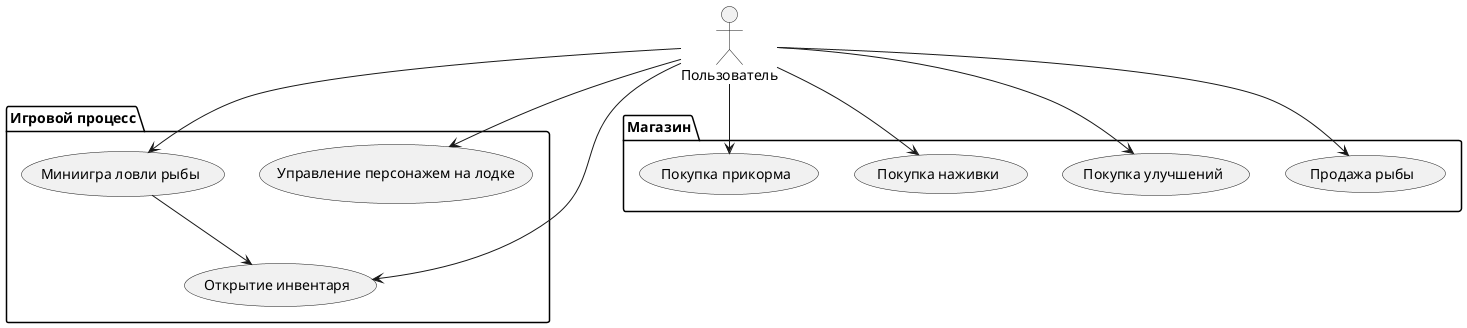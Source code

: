 @startuml Диаграмма вариантов использования
actor "Пользователь" as User
package "Игровой процесс" {
    usecase "Управление персонажем на лодке" as Movement
    usecase "Миниигра ловли рыбы" as Fishing
    usecase "Открытие инвентаря" as OpenInventory
}

package "Магазин" {
    usecase "Продажа рыбы" as SellFish
    usecase "Покупка улучшений" as BuyUpgrades
    usecase "Покупка наживки" as BuyBait
    usecase "Покупка прикорма" as BuyLure
}


User --> Movement
User --> Fishing
Fishing --> OpenInventory
User --> SellFish
User --> BuyUpgrades
User --> BuyBait
User --> BuyLure
User --> OpenInventory
@enduml
